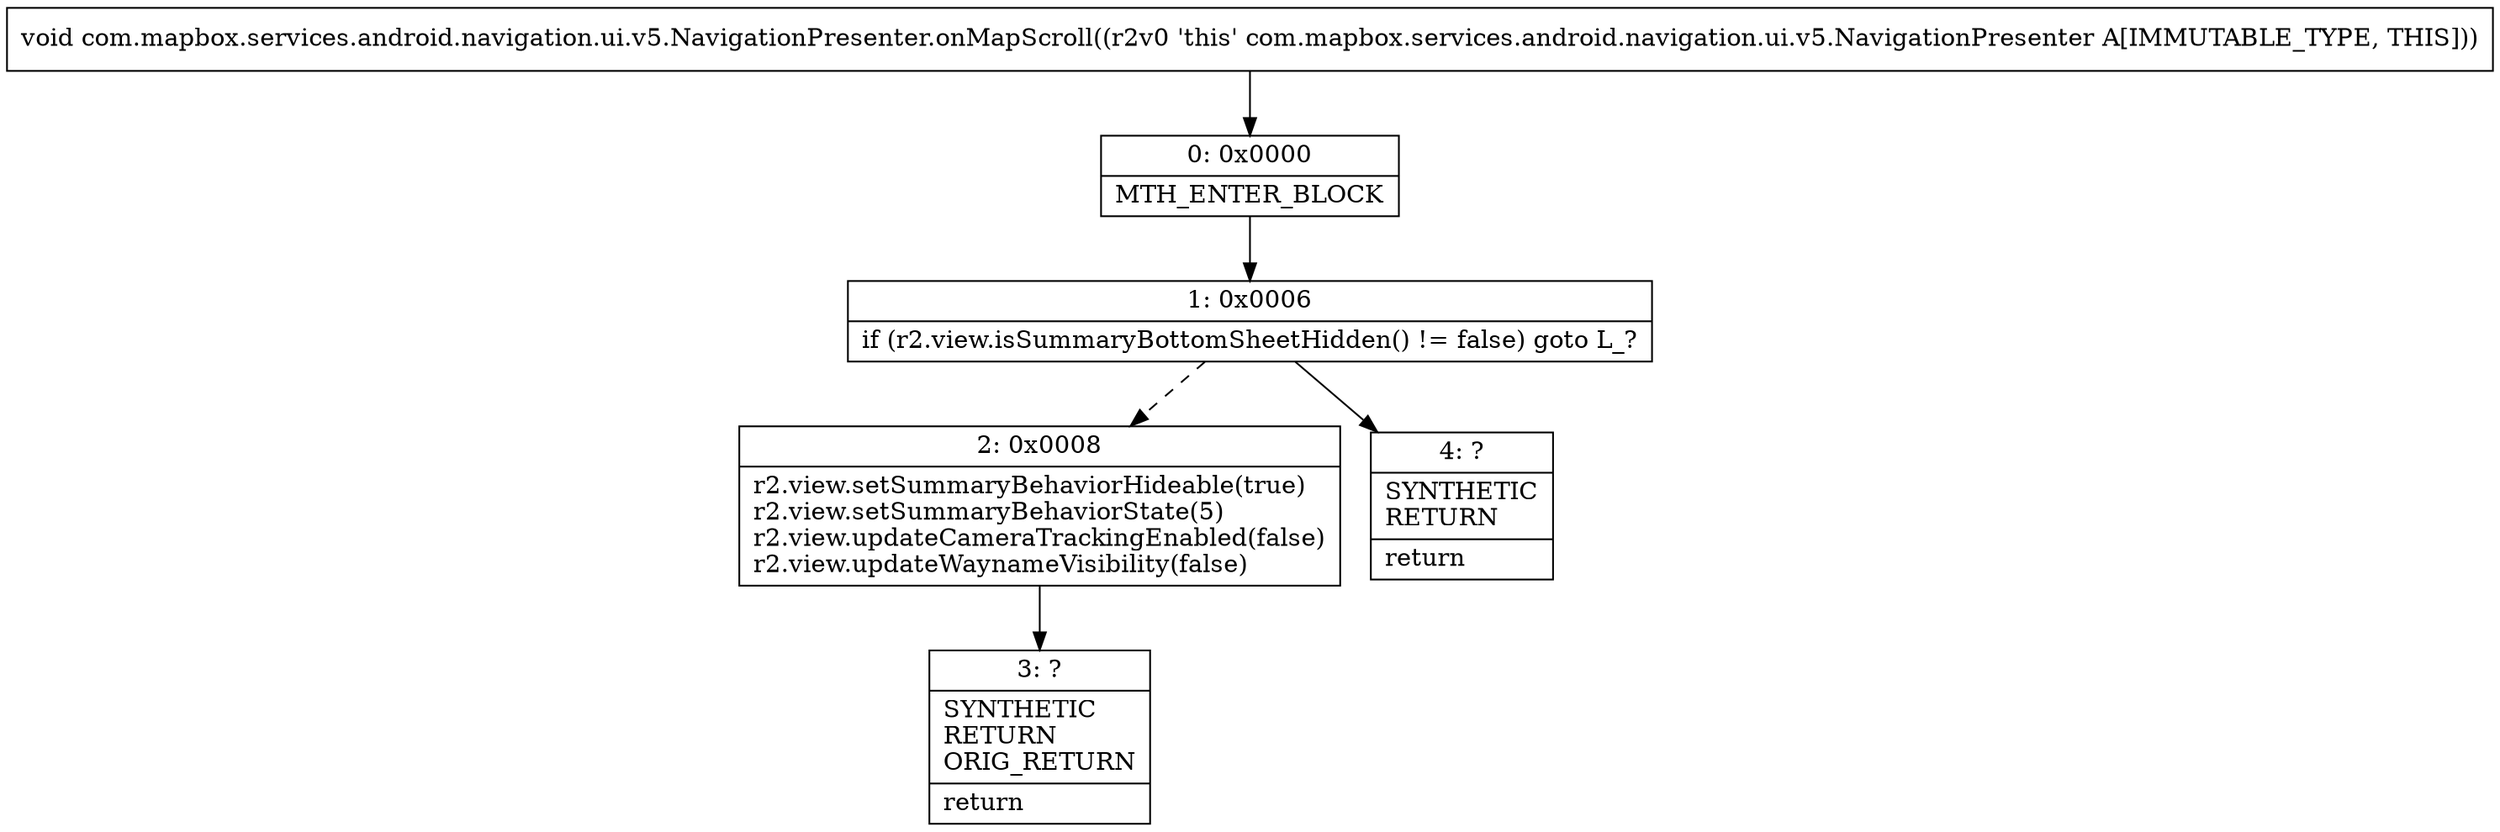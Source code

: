 digraph "CFG forcom.mapbox.services.android.navigation.ui.v5.NavigationPresenter.onMapScroll()V" {
Node_0 [shape=record,label="{0\:\ 0x0000|MTH_ENTER_BLOCK\l}"];
Node_1 [shape=record,label="{1\:\ 0x0006|if (r2.view.isSummaryBottomSheetHidden() != false) goto L_?\l}"];
Node_2 [shape=record,label="{2\:\ 0x0008|r2.view.setSummaryBehaviorHideable(true)\lr2.view.setSummaryBehaviorState(5)\lr2.view.updateCameraTrackingEnabled(false)\lr2.view.updateWaynameVisibility(false)\l}"];
Node_3 [shape=record,label="{3\:\ ?|SYNTHETIC\lRETURN\lORIG_RETURN\l|return\l}"];
Node_4 [shape=record,label="{4\:\ ?|SYNTHETIC\lRETURN\l|return\l}"];
MethodNode[shape=record,label="{void com.mapbox.services.android.navigation.ui.v5.NavigationPresenter.onMapScroll((r2v0 'this' com.mapbox.services.android.navigation.ui.v5.NavigationPresenter A[IMMUTABLE_TYPE, THIS])) }"];
MethodNode -> Node_0;
Node_0 -> Node_1;
Node_1 -> Node_2[style=dashed];
Node_1 -> Node_4;
Node_2 -> Node_3;
}

